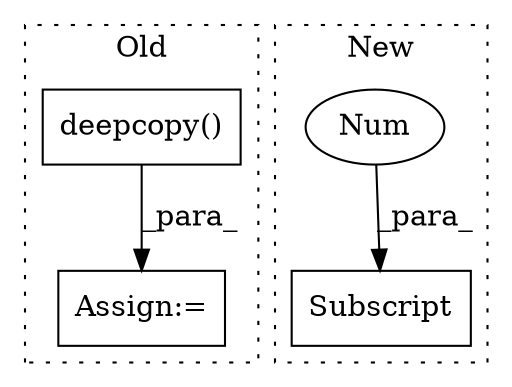 digraph G {
subgraph cluster0 {
1 [label="deepcopy()" a="75" s="376,406" l="14,1" shape="box"];
3 [label="Assign:=" a="68" s="373" l="3" shape="box"];
label = "Old";
style="dotted";
}
subgraph cluster1 {
2 [label="Subscript" a="63" s="216,0" l="34,0" shape="box"];
4 [label="Num" a="76" s="247" l="2" shape="ellipse"];
label = "New";
style="dotted";
}
1 -> 3 [label="_para_"];
4 -> 2 [label="_para_"];
}